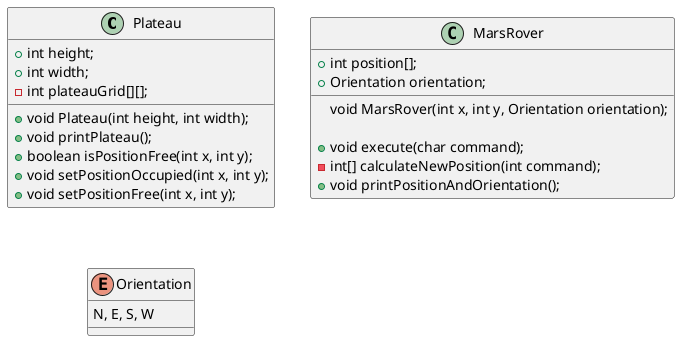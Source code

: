 @startuml
'https://plantuml.com/class-diagram

class Plateau{
    + int height;
    + int width;
    - int plateauGrid[][];

    + void Plateau(int height, int width);
    + void printPlateau();
    + boolean isPositionFree(int x, int y);
    + void setPositionOccupied(int x, int y);
    + void setPositionFree(int x, int y);
}

class MarsRover{
    + int position[];
    + Orientation orientation;

    void MarsRover(int x, int y, Orientation orientation);

    + void execute(char command);
    - int[] calculateNewPosition(int command);
    + void printPositionAndOrientation();
}
enum Orientation{
    N, E, S, W
}
@enduml